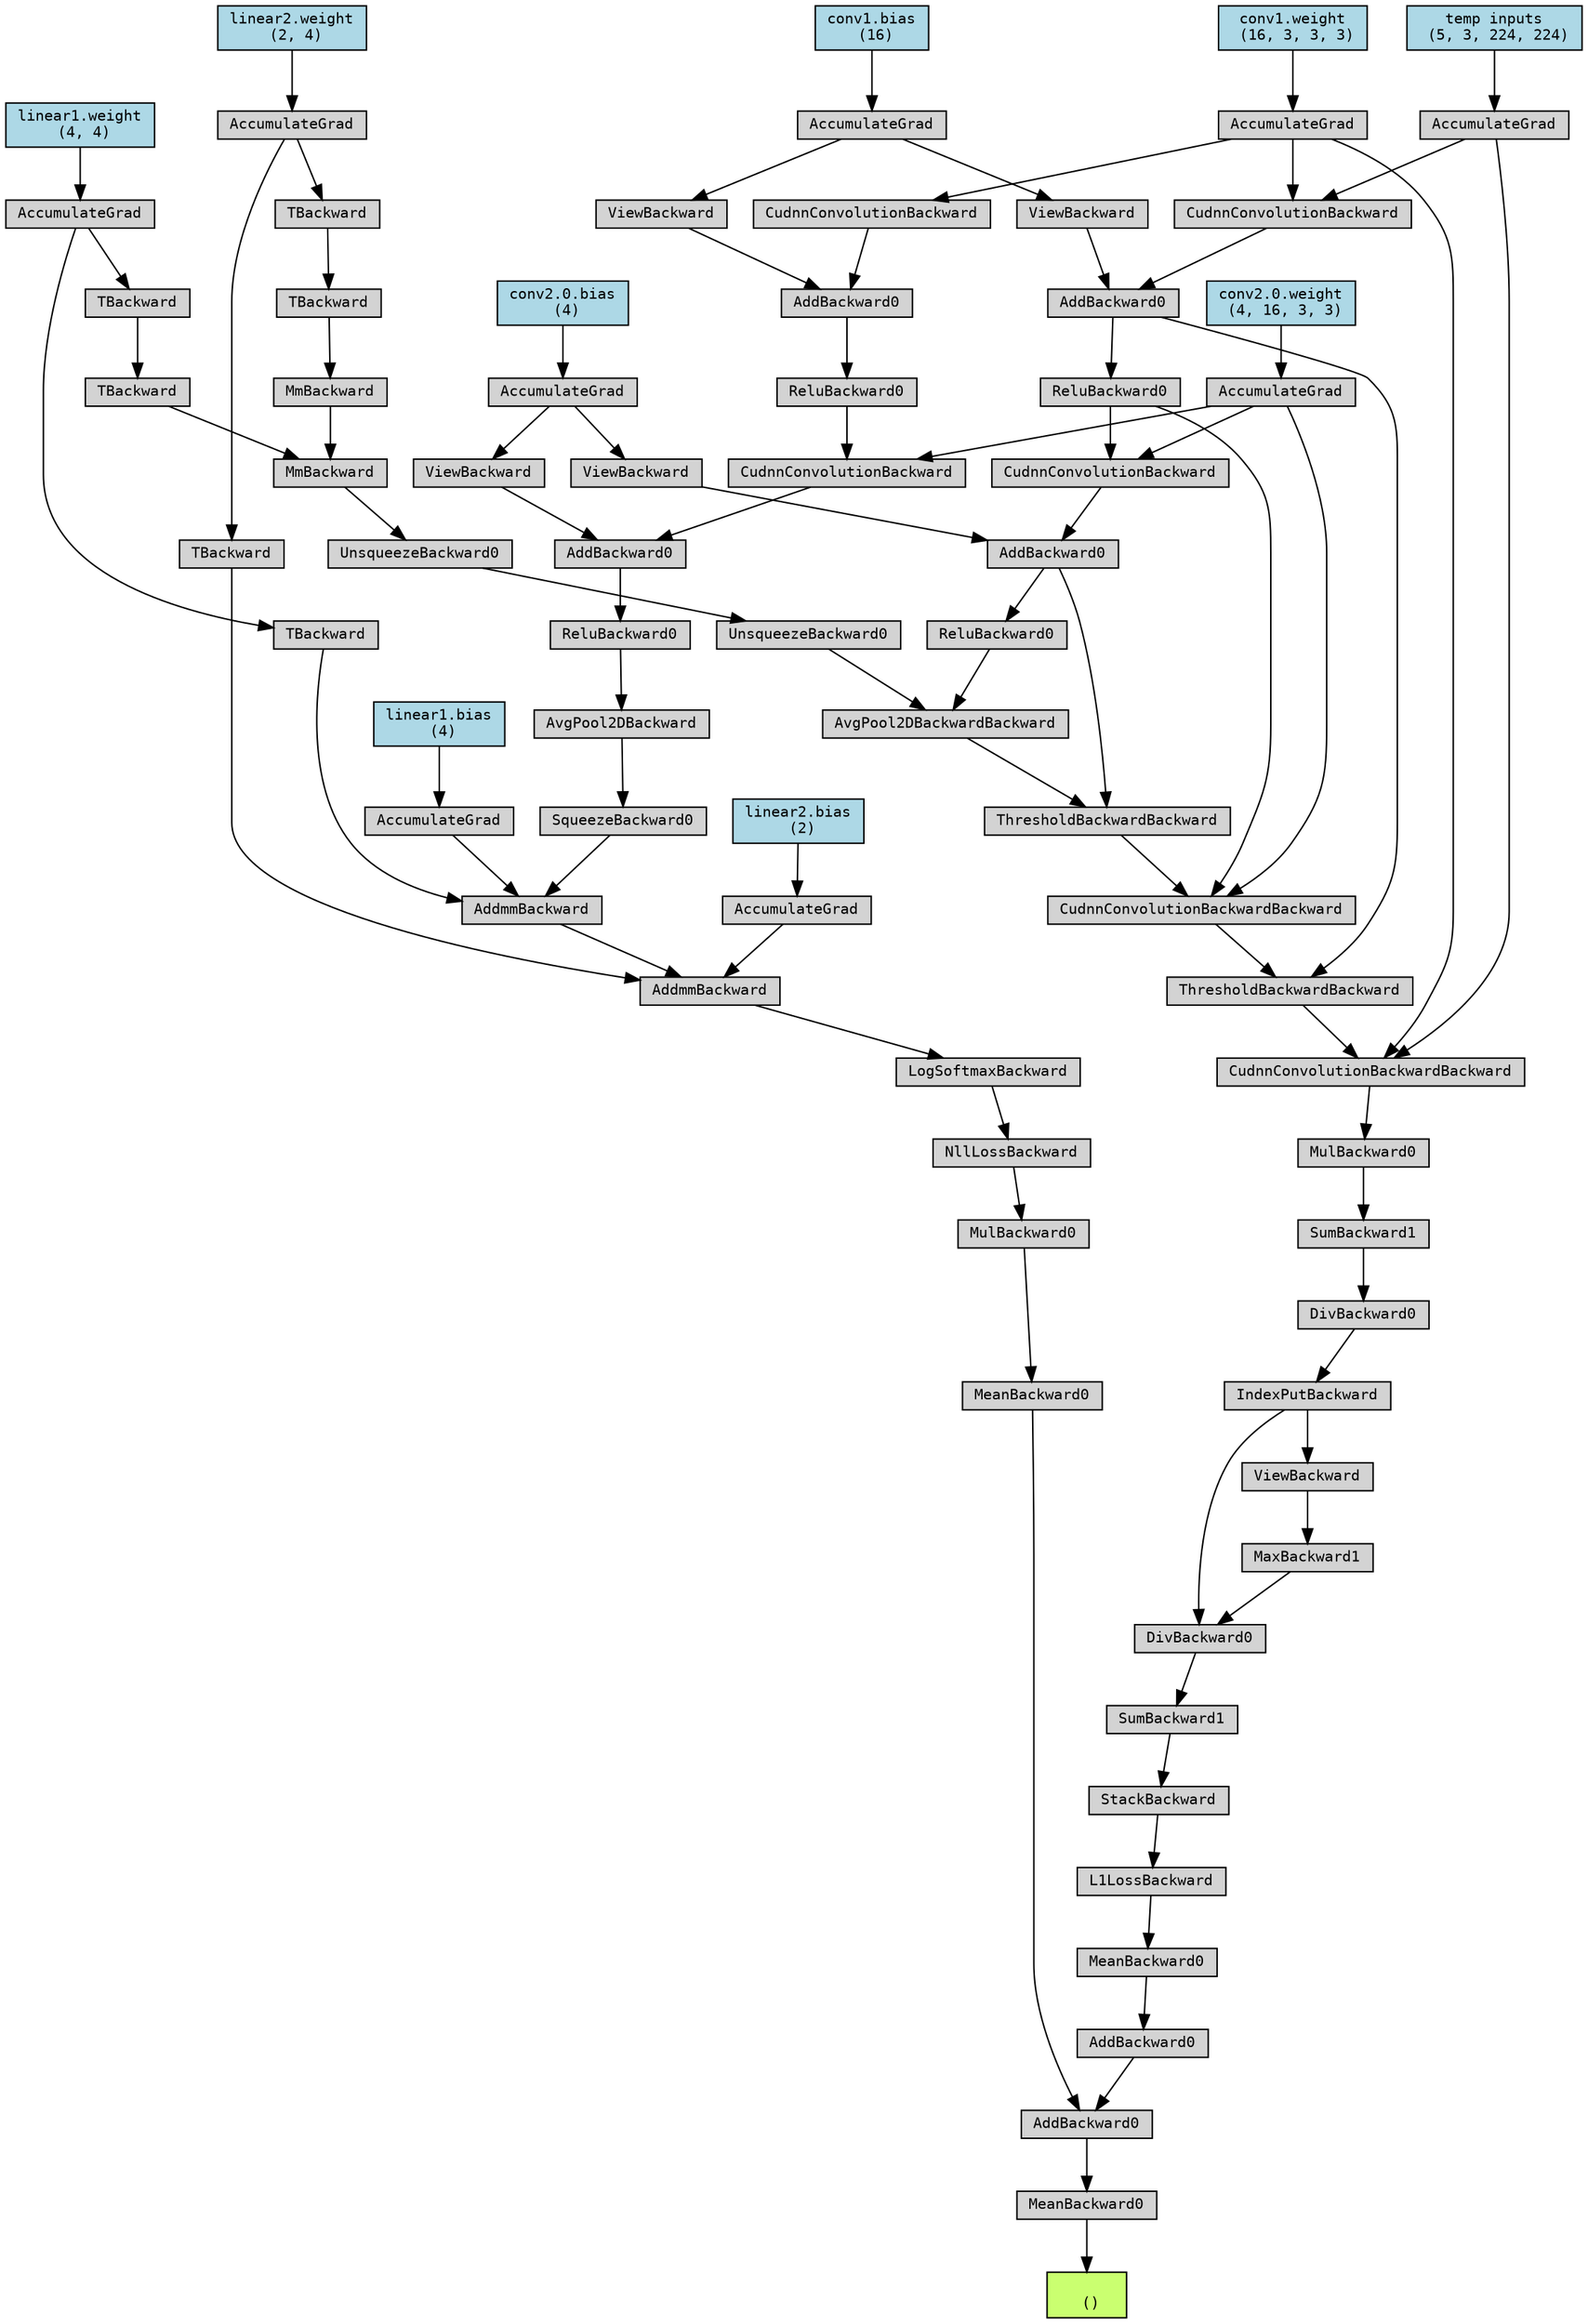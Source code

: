 digraph {
	graph [size="23.4,23.4"]
	node [align=left fontname=monospace fontsize=10 height=0.2 ranksep=0.1 shape=box style=filled]
	139795955363264 [label="
 ()" fillcolor=darkolivegreen1]
	139795520715360 [label=MeanBackward0]
	139795520715840 -> 139795520715360
	139795520715840 [label=AddBackward0]
	139795520716272 -> 139795520715840
	139795520716272 [label=MeanBackward0]
	139795520716416 -> 139795520716272
	139795520716416 [label=MulBackward0]
	139795520716512 -> 139795520716416
	139795520716512 [label=NllLossBackward]
	139795520716608 -> 139795520716512
	139795520716608 [label=LogSoftmaxBackward]
	139795520714064 -> 139795520716608
	139795520714064 [label=AddmmBackward]
	139795520714112 -> 139795520714064
	139795963003328 [label="linear2.bias
 (2)" fillcolor=lightblue]
	139795963003328 -> 139795520714112
	139795520714112 [label=AccumulateGrad]
	139795520714304 -> 139795520714064
	139795520714304 [label=AddmmBackward]
	139795520714640 -> 139795520714304
	139795955591296 [label="linear1.bias
 (4)" fillcolor=lightblue]
	139795955591296 -> 139795520714640
	139795520714640 [label=AccumulateGrad]
	139795520714736 -> 139795520714304
	139795520714736 [label=SqueezeBackward0]
	139795520714880 -> 139795520714736
	139795520714880 [label=AvgPool2DBackward]
	139795520715072 -> 139795520714880
	139795520715072 [label=ReluBackward0]
	139795520715168 -> 139795520715072
	139795520715168 [label=AddBackward0]
	139795520715216 -> 139795520715168
	139795520715216 [label=CudnnConvolutionBackward]
	139795520715456 -> 139795520715216
	139795520715456 [label=ReluBackward0]
	139795520715600 -> 139795520715456
	139795520715600 [label=AddBackward0]
	139795520715648 -> 139795520715600
	139795520715648 [label=CudnnConvolutionBackward]
	139795520715888 -> 139795520715648
	139795955791552 [label="conv1.weight
 (16, 3, 3, 3)" fillcolor=lightblue]
	139795955791552 -> 139795520715888
	139795520715888 [label=AccumulateGrad]
	139795520715504 -> 139795520715600
	139795520715504 [label=ViewBackward]
	139795520716032 -> 139795520715504
	139795960588352 [label="conv1.bias
 (16)" fillcolor=lightblue]
	139795960588352 -> 139795520716032
	139795520716032 [label=AccumulateGrad]
	139795520715408 -> 139795520715216
	139795963019648 [label="conv2.0.weight
 (4, 16, 3, 3)" fillcolor=lightblue]
	139795963019648 -> 139795520715408
	139795520715408 [label=AccumulateGrad]
	139795520714976 -> 139795520715168
	139795520714976 [label=ViewBackward]
	139795520715744 -> 139795520714976
	139795956193600 [label="conv2.0.bias
 (4)" fillcolor=lightblue]
	139795956193600 -> 139795520715744
	139795520715744 [label=AccumulateGrad]
	139795520714784 -> 139795520714304
	139795520714784 [label=TBackward]
	139795520715120 -> 139795520714784
	139795955689472 [label="linear1.weight
 (4, 4)" fillcolor=lightblue]
	139795955689472 -> 139795520715120
	139795520715120 [label=AccumulateGrad]
	139795520713872 -> 139795520714064
	139795520713872 [label=TBackward]
	139795520716080 -> 139795520713872
	139795956070720 [label="linear2.weight
 (2, 4)" fillcolor=lightblue]
	139795956070720 -> 139795520716080
	139795520716080 [label=AccumulateGrad]
	139795520716224 -> 139795520715840
	139795520716224 [label=AddBackward0]
	139795520716560 -> 139795520716224
	139795520716560 [label=MeanBackward0]
	139795520716752 -> 139795520716560
	139795520716752 [label=L1LossBackward]
	139795520716320 -> 139795520716752
	139795520716320 [label=StackBackward]
	139795520716368 -> 139795520716320
	139795520716368 [label=SumBackward1]
	139795520287024 -> 139795520716368
	139795520287024 [label=DivBackward0]
	139795520287072 -> 139795520287024
	139795520287072 [label=IndexPutBackward]
	139795520287216 -> 139795520287072
	139795520287216 [label=DivBackward0]
	139795520287504 -> 139795520287216
	139795520287504 [label=SumBackward1]
	139795520287600 -> 139795520287504
	139795520287600 [label=MulBackward0]
	139795520287696 -> 139795520287600
	139795520287696 [label=CudnnConvolutionBackwardBackward]
	139795520287792 -> 139795520287696
	139795956317824 [label="temp inputs
 (5, 3, 224, 224)" fillcolor=lightblue]
	139795956317824 -> 139795520287792
	139795520287792 [label=AccumulateGrad]
	139795520287744 -> 139795520287696
	139795520287744 [label=ThresholdBackwardBackward]
	139795520287840 -> 139795520287744
	139795520287840 [label=CudnnConvolutionBackwardBackward]
	139795520288080 -> 139795520287840
	139795520288080 [label=ReluBackward0]
	139795520287888 -> 139795520288080
	139795520287888 [label=AddBackward0]
	139795520288272 -> 139795520287888
	139795520288272 [label=CudnnConvolutionBackward]
	139795520287792 -> 139795520288272
	139795520715888 -> 139795520288272
	139795520288128 -> 139795520287888
	139795520288128 [label=ViewBackward]
	139795520716032 -> 139795520288128
	139795520288032 -> 139795520287840
	139795520288032 [label=ThresholdBackwardBackward]
	139795520288320 -> 139795520288032
	139795520288320 [label=AvgPool2DBackwardBackward]
	139795520288464 -> 139795520288320
	139795520288464 [label=UnsqueezeBackward0]
	139795520288608 -> 139795520288464
	139795520288608 [label=UnsqueezeBackward0]
	139795520288704 -> 139795520288608
	139795520288704 [label=MmBackward]
	139795520288800 -> 139795520288704
	139795520288800 [label=MmBackward]
	139795520288944 -> 139795520288800
	139795520288944 [label=TBackward]
	139795520289040 -> 139795520288944
	139795520289040 [label=TBackward]
	139795520716080 -> 139795520289040
	139795520288752 -> 139795520288704
	139795520288752 [label=TBackward]
	139795520289136 -> 139795520288752
	139795520289136 [label=TBackward]
	139795520715120 -> 139795520289136
	139795520288416 -> 139795520288320
	139795520288416 [label=ReluBackward0]
	139795520288176 -> 139795520288416
	139795520288176 [label=AddBackward0]
	139795520288992 -> 139795520288176
	139795520288992 [label=CudnnConvolutionBackward]
	139795520288080 -> 139795520288992
	139795520715408 -> 139795520288992
	139795520288560 -> 139795520288176
	139795520288560 [label=ViewBackward]
	139795520715744 -> 139795520288560
	139795520288176 -> 139795520288032
	139795520715408 -> 139795520287840
	139795520287888 -> 139795520287744
	139795520715888 -> 139795520287696
	139795520287120 -> 139795520287024
	139795520287120 [label=MaxBackward1]
	139795520287552 -> 139795520287120
	139795520287552 [label=ViewBackward]
	139795520287072 -> 139795520287552
	139795520715360 -> 139795955363264
}
